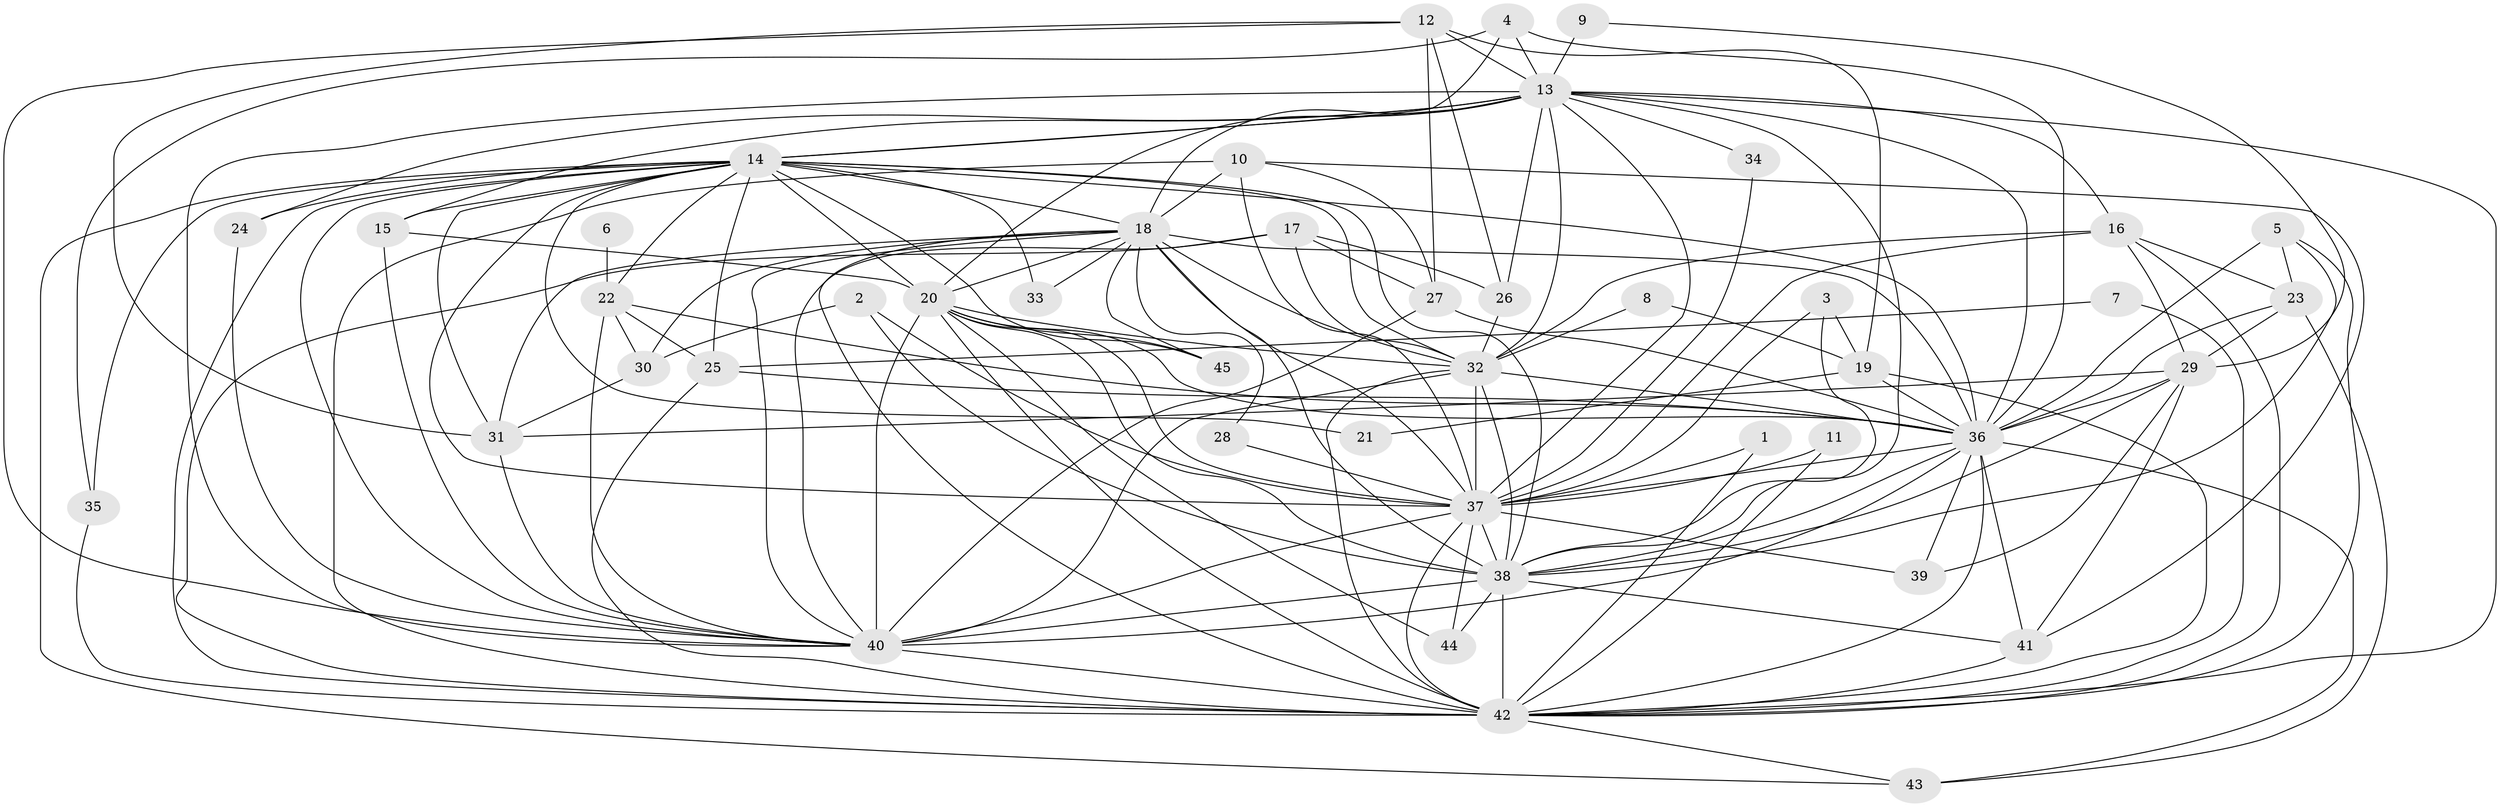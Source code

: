 // original degree distribution, {22: 0.017857142857142856, 27: 0.008928571428571428, 24: 0.008928571428571428, 25: 0.017857142857142856, 14: 0.008928571428571428, 21: 0.008928571428571428, 16: 0.008928571428571428, 19: 0.008928571428571428, 2: 0.5803571428571429, 4: 0.07142857142857142, 7: 0.017857142857142856, 5: 0.08035714285714286, 3: 0.14285714285714285, 6: 0.008928571428571428, 8: 0.008928571428571428}
// Generated by graph-tools (version 1.1) at 2025/36/03/04/25 23:36:29]
// undirected, 45 vertices, 150 edges
graph export_dot {
  node [color=gray90,style=filled];
  1;
  2;
  3;
  4;
  5;
  6;
  7;
  8;
  9;
  10;
  11;
  12;
  13;
  14;
  15;
  16;
  17;
  18;
  19;
  20;
  21;
  22;
  23;
  24;
  25;
  26;
  27;
  28;
  29;
  30;
  31;
  32;
  33;
  34;
  35;
  36;
  37;
  38;
  39;
  40;
  41;
  42;
  43;
  44;
  45;
  1 -- 37 [weight=1.0];
  1 -- 42 [weight=1.0];
  2 -- 30 [weight=1.0];
  2 -- 37 [weight=1.0];
  2 -- 38 [weight=1.0];
  3 -- 19 [weight=1.0];
  3 -- 37 [weight=1.0];
  3 -- 38 [weight=1.0];
  4 -- 13 [weight=1.0];
  4 -- 14 [weight=1.0];
  4 -- 35 [weight=1.0];
  4 -- 36 [weight=1.0];
  5 -- 23 [weight=1.0];
  5 -- 36 [weight=1.0];
  5 -- 38 [weight=1.0];
  5 -- 42 [weight=1.0];
  6 -- 22 [weight=1.0];
  7 -- 25 [weight=1.0];
  7 -- 42 [weight=1.0];
  8 -- 19 [weight=1.0];
  8 -- 32 [weight=1.0];
  9 -- 13 [weight=1.0];
  9 -- 29 [weight=1.0];
  10 -- 18 [weight=1.0];
  10 -- 27 [weight=1.0];
  10 -- 37 [weight=1.0];
  10 -- 41 [weight=1.0];
  10 -- 42 [weight=1.0];
  11 -- 37 [weight=1.0];
  11 -- 42 [weight=1.0];
  12 -- 13 [weight=1.0];
  12 -- 19 [weight=1.0];
  12 -- 26 [weight=1.0];
  12 -- 27 [weight=1.0];
  12 -- 31 [weight=1.0];
  12 -- 40 [weight=1.0];
  13 -- 14 [weight=1.0];
  13 -- 15 [weight=1.0];
  13 -- 16 [weight=1.0];
  13 -- 18 [weight=2.0];
  13 -- 20 [weight=2.0];
  13 -- 24 [weight=2.0];
  13 -- 26 [weight=1.0];
  13 -- 32 [weight=1.0];
  13 -- 34 [weight=1.0];
  13 -- 36 [weight=1.0];
  13 -- 37 [weight=2.0];
  13 -- 38 [weight=1.0];
  13 -- 40 [weight=2.0];
  13 -- 42 [weight=1.0];
  14 -- 15 [weight=2.0];
  14 -- 18 [weight=1.0];
  14 -- 20 [weight=3.0];
  14 -- 21 [weight=1.0];
  14 -- 22 [weight=1.0];
  14 -- 24 [weight=1.0];
  14 -- 25 [weight=1.0];
  14 -- 31 [weight=1.0];
  14 -- 32 [weight=2.0];
  14 -- 33 [weight=1.0];
  14 -- 35 [weight=1.0];
  14 -- 36 [weight=1.0];
  14 -- 37 [weight=1.0];
  14 -- 38 [weight=1.0];
  14 -- 40 [weight=1.0];
  14 -- 42 [weight=1.0];
  14 -- 43 [weight=1.0];
  14 -- 45 [weight=1.0];
  15 -- 20 [weight=1.0];
  15 -- 40 [weight=1.0];
  16 -- 23 [weight=1.0];
  16 -- 29 [weight=1.0];
  16 -- 32 [weight=1.0];
  16 -- 37 [weight=2.0];
  16 -- 42 [weight=1.0];
  17 -- 26 [weight=1.0];
  17 -- 27 [weight=1.0];
  17 -- 32 [weight=1.0];
  17 -- 40 [weight=1.0];
  17 -- 42 [weight=1.0];
  18 -- 20 [weight=1.0];
  18 -- 28 [weight=1.0];
  18 -- 30 [weight=1.0];
  18 -- 31 [weight=1.0];
  18 -- 32 [weight=1.0];
  18 -- 33 [weight=1.0];
  18 -- 36 [weight=1.0];
  18 -- 37 [weight=2.0];
  18 -- 38 [weight=2.0];
  18 -- 40 [weight=1.0];
  18 -- 42 [weight=1.0];
  18 -- 45 [weight=1.0];
  19 -- 21 [weight=1.0];
  19 -- 36 [weight=2.0];
  19 -- 42 [weight=1.0];
  20 -- 32 [weight=1.0];
  20 -- 36 [weight=1.0];
  20 -- 37 [weight=1.0];
  20 -- 38 [weight=1.0];
  20 -- 40 [weight=1.0];
  20 -- 42 [weight=1.0];
  20 -- 44 [weight=1.0];
  20 -- 45 [weight=1.0];
  22 -- 25 [weight=1.0];
  22 -- 30 [weight=1.0];
  22 -- 36 [weight=1.0];
  22 -- 40 [weight=1.0];
  23 -- 29 [weight=1.0];
  23 -- 36 [weight=1.0];
  23 -- 43 [weight=1.0];
  24 -- 40 [weight=1.0];
  25 -- 36 [weight=1.0];
  25 -- 42 [weight=1.0];
  26 -- 32 [weight=1.0];
  27 -- 36 [weight=1.0];
  27 -- 40 [weight=1.0];
  28 -- 37 [weight=1.0];
  29 -- 31 [weight=1.0];
  29 -- 36 [weight=1.0];
  29 -- 38 [weight=1.0];
  29 -- 39 [weight=1.0];
  29 -- 41 [weight=1.0];
  30 -- 31 [weight=1.0];
  31 -- 40 [weight=1.0];
  32 -- 36 [weight=1.0];
  32 -- 37 [weight=1.0];
  32 -- 38 [weight=1.0];
  32 -- 40 [weight=2.0];
  32 -- 42 [weight=2.0];
  34 -- 37 [weight=1.0];
  35 -- 42 [weight=2.0];
  36 -- 37 [weight=1.0];
  36 -- 38 [weight=3.0];
  36 -- 39 [weight=1.0];
  36 -- 40 [weight=1.0];
  36 -- 41 [weight=1.0];
  36 -- 42 [weight=3.0];
  36 -- 43 [weight=1.0];
  37 -- 38 [weight=3.0];
  37 -- 39 [weight=1.0];
  37 -- 40 [weight=1.0];
  37 -- 42 [weight=1.0];
  37 -- 44 [weight=2.0];
  38 -- 40 [weight=3.0];
  38 -- 41 [weight=1.0];
  38 -- 42 [weight=2.0];
  38 -- 44 [weight=1.0];
  40 -- 42 [weight=2.0];
  41 -- 42 [weight=1.0];
  42 -- 43 [weight=1.0];
}
